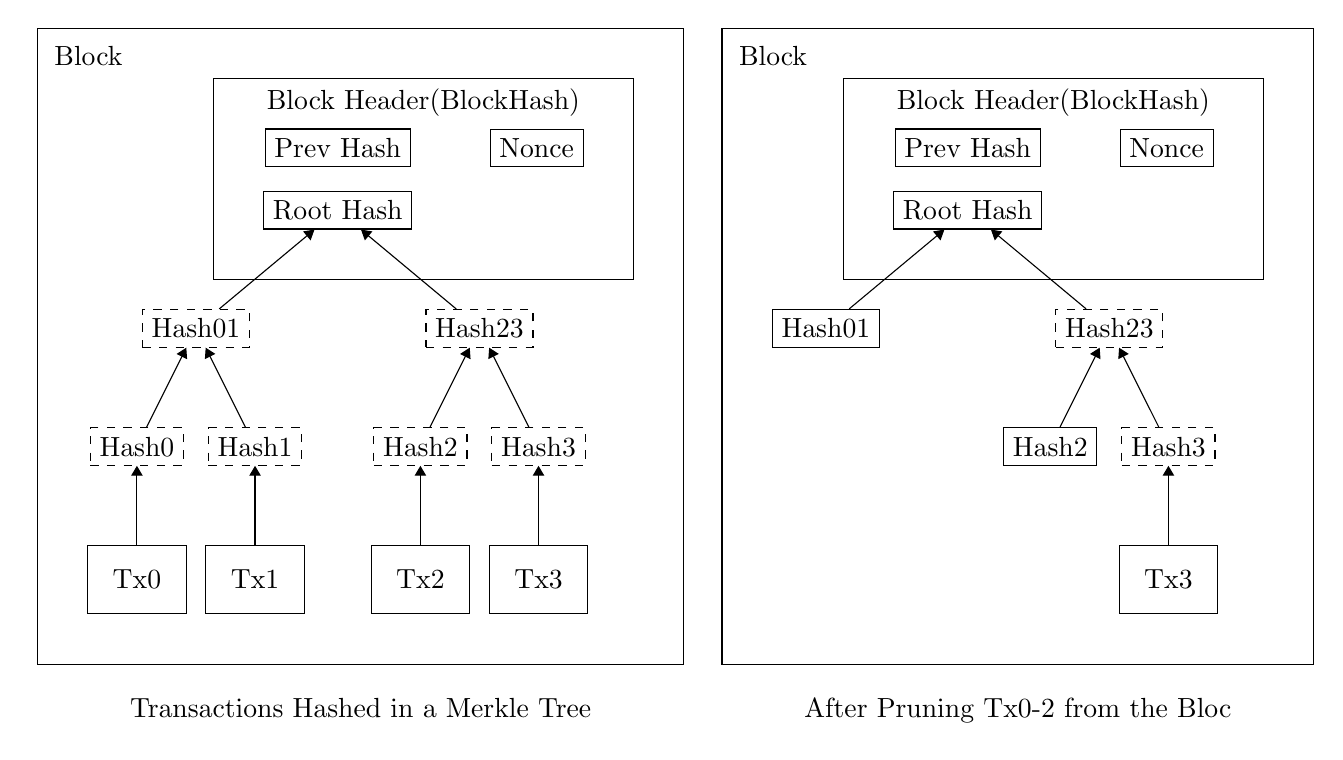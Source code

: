 \usetikzlibrary{
arrows.meta,% [>=Triangle]
fit,        % [fit=...]
positioning % [right=of ...]
}

\begin{tikzpicture}[>=Triangle]
\tikzset{box/.style={draw, minimum size=1em, text centered},
    container/.style={draw, inner sep=18pt}
}
% Prevent childs from overlepping.  https://tex.stackexchange.com/a/60579/264984
\tikzstyle{level 1}=[<-, sibling distance=36mm]
\tikzstyle{level 2}=[<-, sibling distance=15mm]

\begin{scope}[xshift=0cm]
    \node (RootHash) [draw]{Root Hash}
    child {node [draw, dashed]{Hash01}
        child {node (Hash0) [draw, dashed]{Hash0}}
        child {node (Hash1) [draw, dashed]{Hash1}}
    }
    child {node [draw, dashed]{Hash23}
        child {node (Hash2) [draw, dashed]{Hash2}}
        child {node (Hash3) [draw, dashed]{Hash3}}
    };

    \node (Tx0) [below=of Hash0] [draw, inner sep=9] {Tx0};
    \node (Tx1) [below=of Hash1] [draw, inner sep=9] {Tx1};
    \node (Tx2) [below=of Hash2] [draw, inner sep=9] {Tx2};
    \node (Tx3) [below=of Hash3] [draw, inner sep=9] {Tx3};

    \draw [<-] (Hash0.south) -- (Tx0.north);
    \draw [<-] (Hash1.south) -- (Tx1.north);
    \draw [<-] (Hash2.south) -- (Tx2.north);
    \draw [<-] (Hash3.south) -- (Tx3.north);

    \node (PrevHash) [above=0.3cm of RootHash] [draw] {Prev Hash};
    \node (Nonce) [right=of PrevHash] [draw] {Nonce};
    \node (BlockHeaderBefore) [fit=(PrevHash)(Nonce)(RootHash)]
    [container, label={[shift={(0ex,-4ex)}]north:Block Header(BlockHash)}]{};
    \node (TreeBefore)[container,fit=(BlockHeaderBefore)(Tx0)(Tx3)][label={[shift={(8ex,-4ex)}]north west:Block}]{};
    \node [below=0.3cm of TreeBefore] {Transactions Hashed in a Merkle Tree};
\end{scope}

\begin{scope}[xshift=8cm]
    \node (RootHash) [draw]{Root Hash}
    child {node (Hash01)[draw]{Hash01}}
    child {node [draw, dashed]{Hash23}
    child {node (Hash2) [draw]{Hash2}}
    child {node (Hash3) [draw, dashed]{Hash3}}
    };

    \node (TTx3) [below=of Hash3] [draw, inner sep=9] {Tx3};

    \draw [<-] (Hash3.south) -- (TTx3.north);

    \node (PrevHash) [above=0.3cm of RootHash] [draw] {Prev Hash};
    \node (Nonce) [right=of PrevHash] [draw] {Nonce};
    \node (BlockHeaderAfter) [fit=(PrevHash)(Nonce)(RootHash)]
    [container, label={[shift={(0ex,-4ex)}]north:Block Header(BlockHash)}]{};
    \node (TreeAfter)[container,fit=(BlockHeaderAfter)(Hash01)(TTx3)][label={[shift={(8ex,-4ex)}]north west:Block}]{};
    \node [below=0.3cm of TreeAfter] {After Pruning Tx0-2 from the Bloc};
\end{scope}

\end{tikzpicture}
